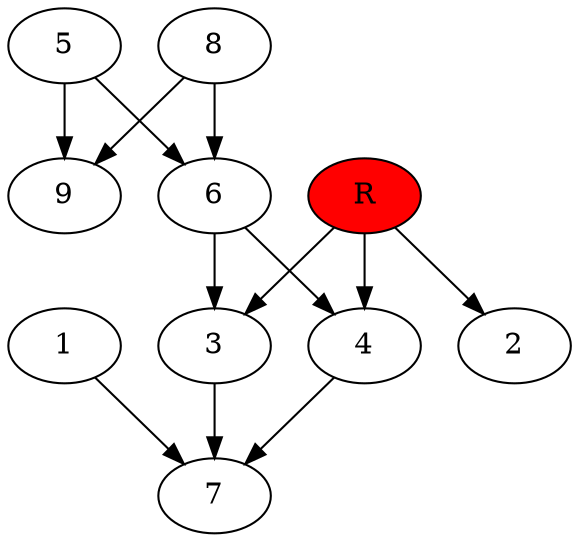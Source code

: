 digraph prb48683 {
	1
	2
	3
	4
	5
	6
	7
	8
	R [fillcolor="#ff0000" style=filled]
	1 -> 7
	3 -> 7
	4 -> 7
	5 -> 6
	5 -> 9
	6 -> 3
	6 -> 4
	8 -> 6
	8 -> 9
	R -> 2
	R -> 3
	R -> 4
}
